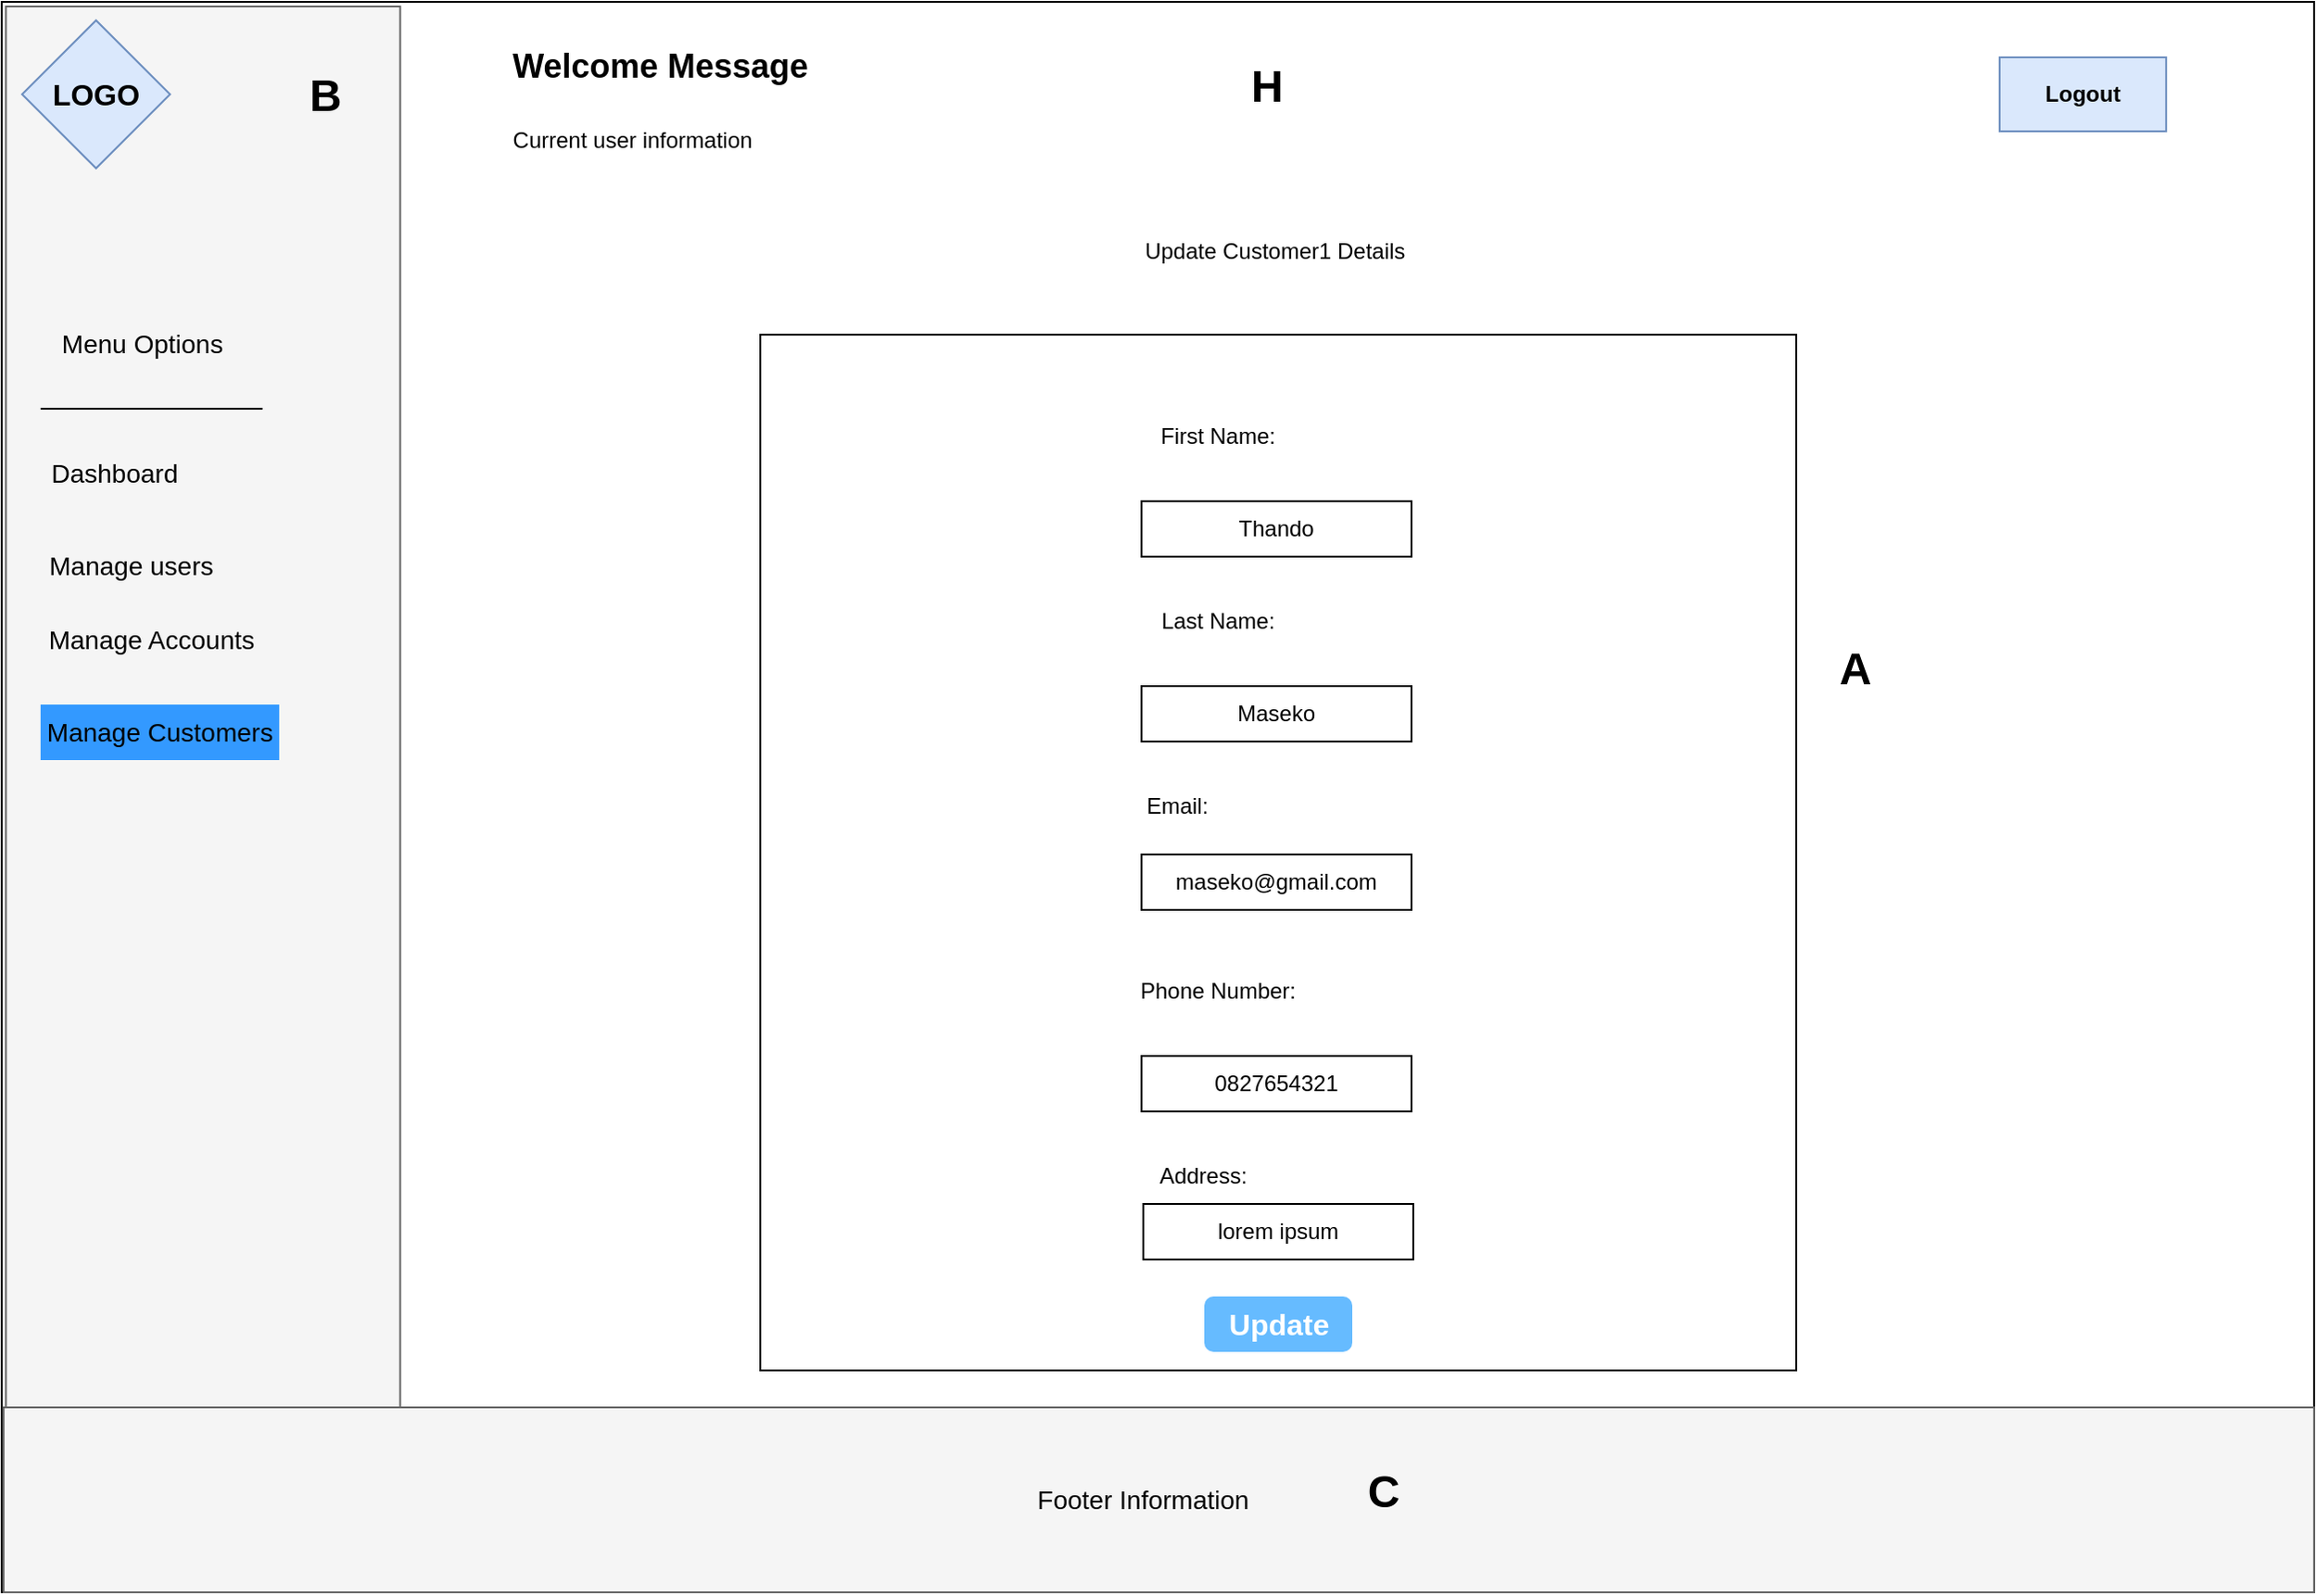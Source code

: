 <mxfile version="24.5.3" type="device">
  <diagram id="3j9G0F825_cHGCq9AKto" name="Page-2">
    <mxGraphModel dx="3041" dy="-8262" grid="1" gridSize="10" guides="1" tooltips="1" connect="1" arrows="1" fold="1" page="1" pageScale="1" pageWidth="827" pageHeight="1169" math="0" shadow="0">
      <root>
        <mxCell id="0" />
        <mxCell id="1" parent="0" />
        <mxCell id="QFe1ScGnCT4EniJzE_eW-314" value="" style="rounded=0;whiteSpace=wrap;html=1;" parent="1" vertex="1">
          <mxGeometry x="-760.07" y="9430" width="1250" height="860" as="geometry" />
        </mxCell>
        <mxCell id="QFe1ScGnCT4EniJzE_eW-315" value="" style="rounded=0;whiteSpace=wrap;html=1;fillColor=#f5f5f5;fontColor=#333333;strokeColor=#666666;rotation=-270;" parent="1" vertex="1">
          <mxGeometry x="-1080" y="9754.69" width="857.5" height="213.13" as="geometry" />
        </mxCell>
        <mxCell id="QFe1ScGnCT4EniJzE_eW-316" value="&lt;font size=&quot;3&quot;&gt;&lt;b&gt;LOGO&lt;/b&gt;&lt;/font&gt;" style="rhombus;whiteSpace=wrap;html=1;fillColor=#dae8fc;strokeColor=#6c8ebf;" parent="1" vertex="1">
          <mxGeometry x="-749.07" y="9440" width="80" height="80" as="geometry" />
        </mxCell>
        <mxCell id="QFe1ScGnCT4EniJzE_eW-317" value="&lt;b&gt;Logout&lt;/b&gt;" style="rounded=0;whiteSpace=wrap;html=1;fillColor=#dae8fc;strokeColor=#6c8ebf;" parent="1" vertex="1">
          <mxGeometry x="319.93" y="9460" width="90" height="40" as="geometry" />
        </mxCell>
        <mxCell id="QFe1ScGnCT4EniJzE_eW-318" value="" style="rounded=0;whiteSpace=wrap;html=1;fillColor=#f5f5f5;fontColor=#f5f5f5;strokeColor=#666666;" parent="1" vertex="1">
          <mxGeometry x="-759.07" y="10190" width="1249" height="100" as="geometry" />
        </mxCell>
        <mxCell id="QFe1ScGnCT4EniJzE_eW-319" value="&lt;font style=&quot;font-size: 14px;&quot;&gt;Footer Information&lt;/font&gt;" style="text;html=1;align=center;verticalAlign=middle;whiteSpace=wrap;rounded=0;" parent="1" vertex="1">
          <mxGeometry x="-206.07" y="10225" width="126" height="30" as="geometry" />
        </mxCell>
        <mxCell id="QFe1ScGnCT4EniJzE_eW-320" value="&lt;b&gt;&lt;font style=&quot;font-size: 18px;&quot;&gt;Welcome Message&lt;/font&gt;&lt;/b&gt;" style="text;html=1;align=center;verticalAlign=middle;whiteSpace=wrap;rounded=0;" parent="1" vertex="1">
          <mxGeometry x="-519.07" y="9450" width="230" height="30" as="geometry" />
        </mxCell>
        <mxCell id="QFe1ScGnCT4EniJzE_eW-321" value="Current user information" style="text;html=1;align=center;verticalAlign=middle;whiteSpace=wrap;rounded=0;" parent="1" vertex="1">
          <mxGeometry x="-499.07" y="9490" width="160" height="30" as="geometry" />
        </mxCell>
        <mxCell id="QFe1ScGnCT4EniJzE_eW-322" value="&lt;font style=&quot;font-size: 14px;&quot;&gt;Menu Options&lt;/font&gt;" style="text;html=1;align=center;verticalAlign=middle;whiteSpace=wrap;rounded=0;" parent="1" vertex="1">
          <mxGeometry x="-739.07" y="9600" width="110" height="30" as="geometry" />
        </mxCell>
        <mxCell id="QFe1ScGnCT4EniJzE_eW-323" value="&lt;font style=&quot;font-size: 14px;&quot;&gt;Dashboard&lt;/font&gt;" style="text;html=1;align=center;verticalAlign=middle;whiteSpace=wrap;rounded=0;" parent="1" vertex="1">
          <mxGeometry x="-754.07" y="9670" width="110" height="30" as="geometry" />
        </mxCell>
        <mxCell id="QFe1ScGnCT4EniJzE_eW-324" value="&lt;font style=&quot;font-size: 14px;&quot;&gt;Manage Accounts&lt;/font&gt;" style="text;html=1;align=center;verticalAlign=middle;whiteSpace=wrap;rounded=0;" parent="1" vertex="1">
          <mxGeometry x="-749.07" y="9760" width="140" height="30" as="geometry" />
        </mxCell>
        <mxCell id="QFe1ScGnCT4EniJzE_eW-325" style="edgeStyle=orthogonalEdgeStyle;rounded=0;orthogonalLoop=1;jettySize=auto;html=1;exitX=0.5;exitY=1;exitDx=0;exitDy=0;" parent="1" edge="1">
          <mxGeometry relative="1" as="geometry">
            <mxPoint x="-714.07" y="9890" as="sourcePoint" />
            <mxPoint x="-714.07" y="9890" as="targetPoint" />
          </mxGeometry>
        </mxCell>
        <mxCell id="QFe1ScGnCT4EniJzE_eW-326" value="" style="endArrow=none;html=1;rounded=0;" parent="1" edge="1">
          <mxGeometry width="50" height="50" relative="1" as="geometry">
            <mxPoint x="-619.07" y="9650" as="sourcePoint" />
            <mxPoint x="-739.07" y="9650" as="targetPoint" />
          </mxGeometry>
        </mxCell>
        <mxCell id="QFe1ScGnCT4EniJzE_eW-327" value="Update Customer1 Details&amp;nbsp;" style="text;html=1;align=center;verticalAlign=middle;whiteSpace=wrap;rounded=0;" parent="1" vertex="1">
          <mxGeometry x="-148.03" y="9550" width="156.07" height="30" as="geometry" />
        </mxCell>
        <mxCell id="QFe1ScGnCT4EniJzE_eW-328" value="&lt;font style=&quot;font-size: 14px;&quot;&gt;Manage Customers&lt;/font&gt;" style="text;html=1;align=center;verticalAlign=middle;whiteSpace=wrap;rounded=0;fillColor=#3399FF;" parent="1" vertex="1">
          <mxGeometry x="-739.07" y="9810" width="129" height="30" as="geometry" />
        </mxCell>
        <mxCell id="QFe1ScGnCT4EniJzE_eW-329" value="&lt;font style=&quot;font-size: 14px;&quot;&gt;Manage users&lt;/font&gt;" style="text;html=1;align=center;verticalAlign=middle;whiteSpace=wrap;rounded=0;" parent="1" vertex="1">
          <mxGeometry x="-745.07" y="9720" width="110" height="30" as="geometry" />
        </mxCell>
        <mxCell id="QFe1ScGnCT4EniJzE_eW-346" value="" style="whiteSpace=wrap;html=1;aspect=fixed;" parent="1" vertex="1">
          <mxGeometry x="-350" y="9610" width="560" height="560" as="geometry" />
        </mxCell>
        <mxCell id="QFe1ScGnCT4EniJzE_eW-331" value="First Name:" style="text;html=1;align=center;verticalAlign=middle;whiteSpace=wrap;rounded=0;" parent="1" vertex="1">
          <mxGeometry x="-152.07" y="9650" width="99.07" height="30" as="geometry" />
        </mxCell>
        <mxCell id="QFe1ScGnCT4EniJzE_eW-332" value="Thando" style="rounded=0;whiteSpace=wrap;html=1;" parent="1" vertex="1">
          <mxGeometry x="-143.93" y="9700" width="145.93" height="30" as="geometry" />
        </mxCell>
        <mxCell id="QFe1ScGnCT4EniJzE_eW-336" value="Last Name:" style="text;html=1;align=center;verticalAlign=middle;whiteSpace=wrap;rounded=0;" parent="1" vertex="1">
          <mxGeometry x="-152.07" y="9750" width="99.07" height="30" as="geometry" />
        </mxCell>
        <mxCell id="QFe1ScGnCT4EniJzE_eW-334" value="Email:" style="text;html=1;align=center;verticalAlign=middle;whiteSpace=wrap;rounded=0;" parent="1" vertex="1">
          <mxGeometry x="-173.93" y="9850" width="99.07" height="30" as="geometry" />
        </mxCell>
        <mxCell id="QFe1ScGnCT4EniJzE_eW-337" value="Maseko" style="rounded=0;whiteSpace=wrap;html=1;" parent="1" vertex="1">
          <mxGeometry x="-143.93" y="9800" width="145.93" height="30" as="geometry" />
        </mxCell>
        <mxCell id="QFe1ScGnCT4EniJzE_eW-335" value="maseko@gmail.com" style="rounded=0;whiteSpace=wrap;html=1;" parent="1" vertex="1">
          <mxGeometry x="-143.93" y="9891" width="145.93" height="30" as="geometry" />
        </mxCell>
        <mxCell id="QFe1ScGnCT4EniJzE_eW-338" value="Phone Number:" style="text;html=1;align=center;verticalAlign=middle;whiteSpace=wrap;rounded=0;" parent="1" vertex="1">
          <mxGeometry x="-152" y="9950" width="99.07" height="30" as="geometry" />
        </mxCell>
        <mxCell id="QFe1ScGnCT4EniJzE_eW-339" value="0827654321" style="rounded=0;whiteSpace=wrap;html=1;" parent="1" vertex="1">
          <mxGeometry x="-143.93" y="10000" width="145.93" height="30" as="geometry" />
        </mxCell>
        <mxCell id="QFe1ScGnCT4EniJzE_eW-343" value="Address:" style="text;html=1;align=center;verticalAlign=middle;whiteSpace=wrap;rounded=0;" parent="1" vertex="1">
          <mxGeometry x="-159.6" y="10050" width="99.07" height="30" as="geometry" />
        </mxCell>
        <mxCell id="QFe1ScGnCT4EniJzE_eW-344" value="lorem ipsum" style="rounded=0;whiteSpace=wrap;html=1;" parent="1" vertex="1">
          <mxGeometry x="-142.96" y="10080" width="145.93" height="30" as="geometry" />
        </mxCell>
        <mxCell id="QFe1ScGnCT4EniJzE_eW-367" value="Update" style="strokeWidth=1;shadow=0;dashed=0;align=center;html=1;shape=mxgraph.mockup.forms.rrect;rSize=5;strokeColor=none;fontColor=#ffffff;fillColor=#66bbff;fontSize=16;fontStyle=1;" parent="1" vertex="1">
          <mxGeometry x="-109.99" y="10130" width="80" height="30" as="geometry" />
        </mxCell>
        <mxCell id="3qDi124nrNxIVEWdp44m-1" value="&lt;h1 style=&quot;margin-top: 0px;&quot;&gt;A&lt;/h1&gt;" style="text;html=1;whiteSpace=wrap;overflow=hidden;rounded=0;align=center;" parent="1" vertex="1">
          <mxGeometry x="227" y="9770" width="30" height="40" as="geometry" />
        </mxCell>
        <mxCell id="3qDi124nrNxIVEWdp44m-2" value="&lt;h1 style=&quot;margin-top: 0px;&quot;&gt;B&lt;/h1&gt;" style="text;html=1;whiteSpace=wrap;overflow=hidden;rounded=0;align=center;" parent="1" vertex="1">
          <mxGeometry x="-600" y="9460" width="30" height="40" as="geometry" />
        </mxCell>
        <mxCell id="3qDi124nrNxIVEWdp44m-8" value="&lt;h1 style=&quot;margin-top: 0px;&quot;&gt;H&lt;/h1&gt;" style="text;html=1;whiteSpace=wrap;overflow=hidden;rounded=0;align=center;" parent="1" vertex="1">
          <mxGeometry x="-90.53" y="9455" width="30" height="40" as="geometry" />
        </mxCell>
        <mxCell id="3qDi124nrNxIVEWdp44m-12" value="&lt;h1 style=&quot;margin-top: 0px;&quot;&gt;C&lt;/h1&gt;" style="text;html=1;whiteSpace=wrap;overflow=hidden;rounded=0;align=center;" parent="1" vertex="1">
          <mxGeometry x="-28" y="10215" width="30" height="40" as="geometry" />
        </mxCell>
      </root>
    </mxGraphModel>
  </diagram>
</mxfile>

